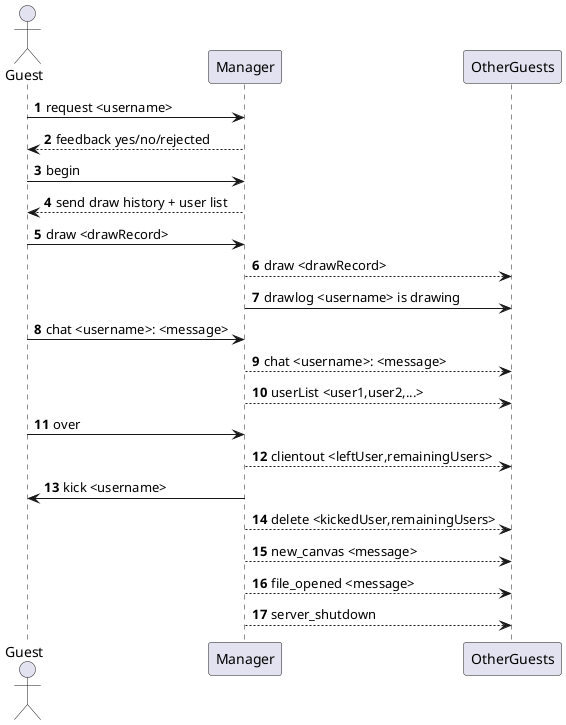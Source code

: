 @startuml
'https://plantuml.com/sequence-diagram

autonumber

actor Guest
participant Manager
participant OtherGuests

' --- Join Process ---
Guest -> Manager: request <username>
Manager --> Guest: feedback yes/no/rejected

' --- Session Initialization ---
Guest -> Manager: begin
Manager --> Guest: send draw history + user list

' --- Drawing Command ---
Guest -> Manager: draw <drawRecord>
Manager --> OtherGuests: draw <drawRecord>

' --- Drawing Log Notification ---
Manager -> OtherGuests: drawlog <username> is drawing

' --- Chat Messaging ---
Guest -> Manager: chat <username>: <message>
Manager --> OtherGuests: chat <username>: <message>

' --- User List Update ---
Manager --> OtherGuests: userList <user1,user2,...>

' --- User Disconnection ---
Guest -> Manager: over
Manager --> OtherGuests: clientout <leftUser,remainingUsers>

' --- Kick User ---
Manager -> Guest: kick <username>
Manager --> OtherGuests: delete <kickedUser,remainingUsers>

' --- System Control ---
Manager --> OtherGuests: new_canvas <message>
Manager --> OtherGuests: file_opened <message>
Manager --> OtherGuests: server_shutdown

@enduml
